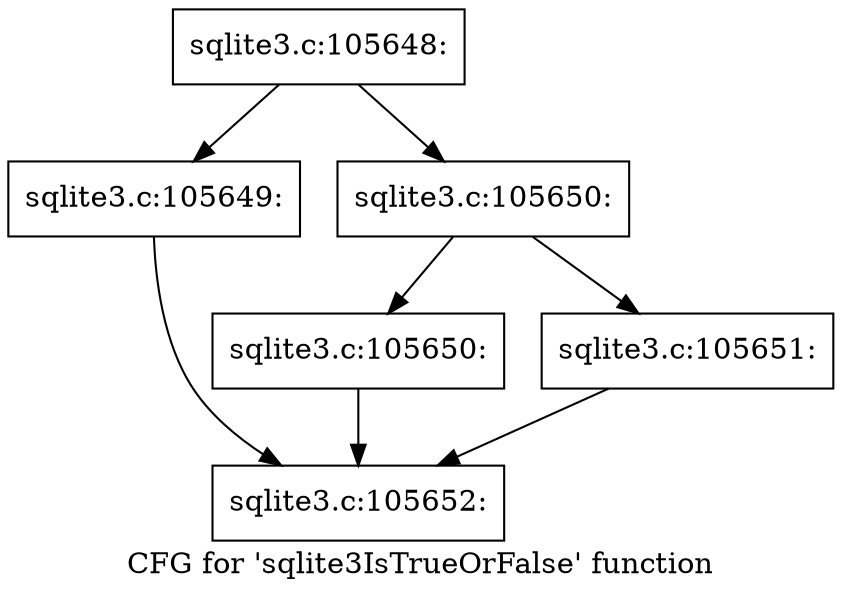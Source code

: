 digraph "CFG for 'sqlite3IsTrueOrFalse' function" {
	label="CFG for 'sqlite3IsTrueOrFalse' function";

	Node0x55c0f8f79a40 [shape=record,label="{sqlite3.c:105648:}"];
	Node0x55c0f8f79a40 -> Node0x55c0f8f8fbb0;
	Node0x55c0f8f79a40 -> Node0x55c0f8f8fec0;
	Node0x55c0f8f8fbb0 [shape=record,label="{sqlite3.c:105649:}"];
	Node0x55c0f8f8fbb0 -> Node0x55c0f8f79bc0;
	Node0x55c0f8f8fec0 [shape=record,label="{sqlite3.c:105650:}"];
	Node0x55c0f8f8fec0 -> Node0x55c0f8f909d0;
	Node0x55c0f8f8fec0 -> Node0x55c0f8f90a20;
	Node0x55c0f8f909d0 [shape=record,label="{sqlite3.c:105650:}"];
	Node0x55c0f8f909d0 -> Node0x55c0f8f79bc0;
	Node0x55c0f8f90a20 [shape=record,label="{sqlite3.c:105651:}"];
	Node0x55c0f8f90a20 -> Node0x55c0f8f79bc0;
	Node0x55c0f8f79bc0 [shape=record,label="{sqlite3.c:105652:}"];
}
